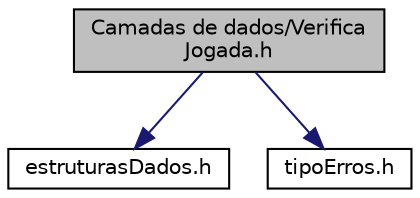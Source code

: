 digraph "Camadas de dados/VerificaJogada.h"
{
  edge [fontname="Helvetica",fontsize="10",labelfontname="Helvetica",labelfontsize="10"];
  node [fontname="Helvetica",fontsize="10",shape=record];
  Node0 [label="Camadas de dados/Verifica\lJogada.h",height=0.2,width=0.4,color="black", fillcolor="grey75", style="filled", fontcolor="black"];
  Node0 -> Node1 [color="midnightblue",fontsize="10",style="solid"];
  Node1 [label="estruturasDados.h",height=0.2,width=0.4,color="black", fillcolor="white", style="filled",URL="$estruturasDados_8h.html"];
  Node0 -> Node2 [color="midnightblue",fontsize="10",style="solid"];
  Node2 [label="tipoErros.h",height=0.2,width=0.4,color="black", fillcolor="white", style="filled",URL="$tipoErros_8h.html"];
}
